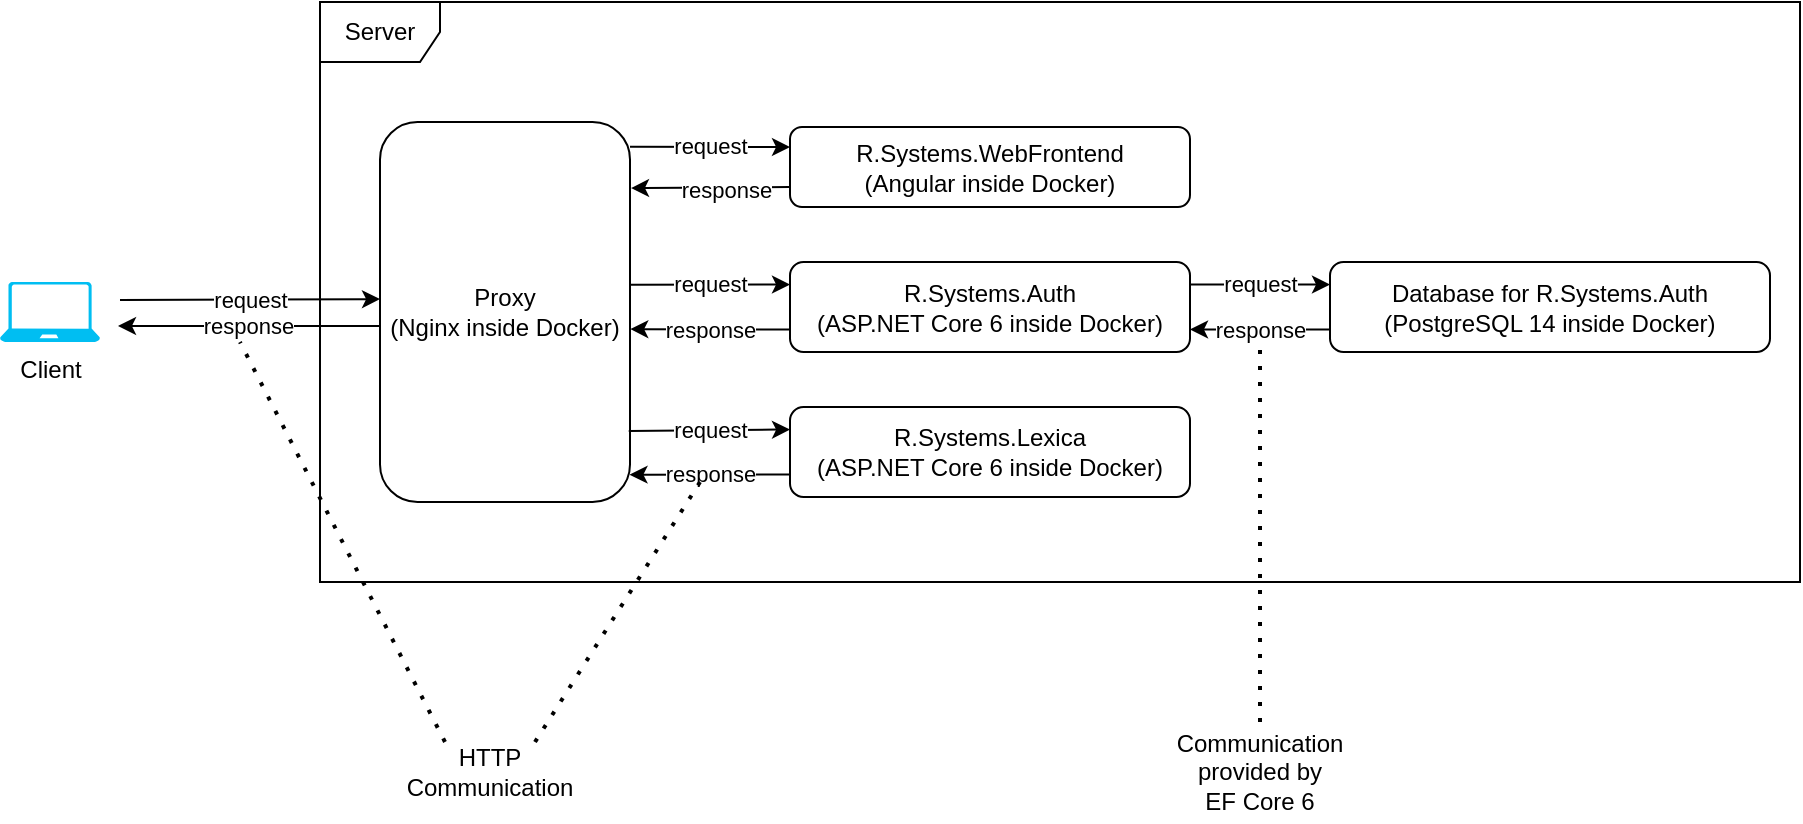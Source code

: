 <mxfile version="16.1.2" type="device"><diagram id="dYxmXPv3qi8sHBiH1Rst" name="Page-1"><mxGraphModel dx="1422" dy="875" grid="1" gridSize="10" guides="1" tooltips="1" connect="1" arrows="1" fold="1" page="1" pageScale="1" pageWidth="850" pageHeight="1100" math="0" shadow="0"><root><mxCell id="0"/><mxCell id="1" parent="0"/><mxCell id="Xf0MqmVGn4MFElthIrOw-2" value="Client" style="verticalLabelPosition=bottom;html=1;verticalAlign=top;align=center;strokeColor=none;fillColor=#00BEF2;shape=mxgraph.azure.laptop;pointerEvents=1;" vertex="1" parent="1"><mxGeometry x="40" y="150" width="50" height="30" as="geometry"/></mxCell><mxCell id="Xf0MqmVGn4MFElthIrOw-4" value="Server" style="shape=umlFrame;whiteSpace=wrap;html=1;" vertex="1" parent="1"><mxGeometry x="200" y="10" width="740" height="290" as="geometry"/></mxCell><mxCell id="Xf0MqmVGn4MFElthIrOw-5" value="Proxy&lt;br&gt;(Nginx inside Docker)" style="rounded=1;whiteSpace=wrap;html=1;" vertex="1" parent="1"><mxGeometry x="230" y="70" width="125" height="190" as="geometry"/></mxCell><mxCell id="Xf0MqmVGn4MFElthIrOw-6" value="R.Systems.WebFrontend&lt;br&gt;(Angular inside Docker)" style="rounded=1;whiteSpace=wrap;html=1;" vertex="1" parent="1"><mxGeometry x="435" y="72.5" width="200" height="40" as="geometry"/></mxCell><mxCell id="Xf0MqmVGn4MFElthIrOw-7" value="R.Systems.Auth&lt;br&gt;(ASP.NET Core 6 inside Docker)" style="rounded=1;whiteSpace=wrap;html=1;" vertex="1" parent="1"><mxGeometry x="435" y="140" width="200" height="45" as="geometry"/></mxCell><mxCell id="Xf0MqmVGn4MFElthIrOw-8" value="R.Systems.Lexica&lt;br&gt;(ASP.NET Core 6 inside Docker)" style="rounded=1;whiteSpace=wrap;html=1;" vertex="1" parent="1"><mxGeometry x="435" y="212.5" width="200" height="45" as="geometry"/></mxCell><mxCell id="Xf0MqmVGn4MFElthIrOw-9" value="Database for R.Systems.Auth&lt;br&gt;(PostgreSQL 14 inside Docker)" style="rounded=1;whiteSpace=wrap;html=1;" vertex="1" parent="1"><mxGeometry x="705" y="140" width="220" height="45" as="geometry"/></mxCell><mxCell id="Xf0MqmVGn4MFElthIrOw-12" value="request" style="endArrow=classic;html=1;rounded=0;entryX=0;entryY=0.466;entryDx=0;entryDy=0;entryPerimeter=0;" edge="1" parent="1" target="Xf0MqmVGn4MFElthIrOw-5"><mxGeometry width="50" height="50" relative="1" as="geometry"><mxPoint x="100" y="159" as="sourcePoint"/><mxPoint x="160" y="50" as="targetPoint"/></mxGeometry></mxCell><mxCell id="Xf0MqmVGn4MFElthIrOw-14" value="response" style="endArrow=classic;html=1;rounded=0;exitX=-0.002;exitY=0.537;exitDx=0;exitDy=0;exitPerimeter=0;" edge="1" parent="1" source="Xf0MqmVGn4MFElthIrOw-5"><mxGeometry width="50" height="50" relative="1" as="geometry"><mxPoint x="220" y="172" as="sourcePoint"/><mxPoint x="99" y="172" as="targetPoint"/></mxGeometry></mxCell><mxCell id="Xf0MqmVGn4MFElthIrOw-15" value="request" style="endArrow=classic;html=1;rounded=0;entryX=0;entryY=0.25;entryDx=0;entryDy=0;exitX=1;exitY=0.065;exitDx=0;exitDy=0;exitPerimeter=0;" edge="1" parent="1" source="Xf0MqmVGn4MFElthIrOw-5" target="Xf0MqmVGn4MFElthIrOw-6"><mxGeometry width="50" height="50" relative="1" as="geometry"><mxPoint x="110" y="169.0" as="sourcePoint"/><mxPoint x="245" y="168.54" as="targetPoint"/></mxGeometry></mxCell><mxCell id="Xf0MqmVGn4MFElthIrOw-16" value="request" style="endArrow=classic;html=1;rounded=0;entryX=0;entryY=0.25;entryDx=0;entryDy=0;exitX=1.003;exitY=0.428;exitDx=0;exitDy=0;exitPerimeter=0;" edge="1" parent="1" source="Xf0MqmVGn4MFElthIrOw-5" target="Xf0MqmVGn4MFElthIrOw-7"><mxGeometry width="50" height="50" relative="1" as="geometry"><mxPoint x="360" y="151" as="sourcePoint"/><mxPoint x="445" y="92.5" as="targetPoint"/></mxGeometry></mxCell><mxCell id="Xf0MqmVGn4MFElthIrOw-20" value="response" style="endArrow=classic;html=1;rounded=0;entryX=1.001;entryY=0.545;entryDx=0;entryDy=0;exitX=0;exitY=0.75;exitDx=0;exitDy=0;entryPerimeter=0;" edge="1" parent="1" source="Xf0MqmVGn4MFElthIrOw-7" target="Xf0MqmVGn4MFElthIrOw-5"><mxGeometry width="50" height="50" relative="1" as="geometry"><mxPoint x="380" y="230" as="sourcePoint"/><mxPoint x="430" y="180" as="targetPoint"/></mxGeometry></mxCell><mxCell id="Xf0MqmVGn4MFElthIrOw-18" value="" style="endArrow=classic;html=1;rounded=0;exitX=0;exitY=0.75;exitDx=0;exitDy=0;entryX=1.004;entryY=0.174;entryDx=0;entryDy=0;entryPerimeter=0;" edge="1" parent="1" source="Xf0MqmVGn4MFElthIrOw-6" target="Xf0MqmVGn4MFElthIrOw-5"><mxGeometry width="50" height="50" relative="1" as="geometry"><mxPoint x="390" y="170" as="sourcePoint"/><mxPoint x="440" y="120" as="targetPoint"/></mxGeometry></mxCell><mxCell id="Xf0MqmVGn4MFElthIrOw-19" value="response" style="edgeLabel;html=1;align=center;verticalAlign=middle;resizable=0;points=[];" vertex="1" connectable="0" parent="Xf0MqmVGn4MFElthIrOw-18"><mxGeometry x="-0.193" y="1" relative="1" as="geometry"><mxPoint as="offset"/></mxGeometry></mxCell><mxCell id="Xf0MqmVGn4MFElthIrOw-22" value="request" style="endArrow=classic;html=1;rounded=0;exitX=0.995;exitY=0.813;exitDx=0;exitDy=0;exitPerimeter=0;entryX=0;entryY=0.25;entryDx=0;entryDy=0;" edge="1" parent="1" source="Xf0MqmVGn4MFElthIrOw-5" target="Xf0MqmVGn4MFElthIrOw-8"><mxGeometry width="50" height="50" relative="1" as="geometry"><mxPoint x="380" y="260" as="sourcePoint"/><mxPoint x="430" y="210" as="targetPoint"/></mxGeometry></mxCell><mxCell id="Xf0MqmVGn4MFElthIrOw-24" value="response" style="endArrow=classic;html=1;rounded=0;exitX=0;exitY=0.75;exitDx=0;exitDy=0;entryX=0.998;entryY=0.928;entryDx=0;entryDy=0;entryPerimeter=0;" edge="1" parent="1" source="Xf0MqmVGn4MFElthIrOw-8" target="Xf0MqmVGn4MFElthIrOw-5"><mxGeometry width="50" height="50" relative="1" as="geometry"><mxPoint x="350" y="320" as="sourcePoint"/><mxPoint x="400" y="270" as="targetPoint"/></mxGeometry></mxCell><mxCell id="Xf0MqmVGn4MFElthIrOw-25" value="request" style="endArrow=classic;html=1;rounded=0;exitX=1;exitY=0.25;exitDx=0;exitDy=0;entryX=0;entryY=0.25;entryDx=0;entryDy=0;" edge="1" parent="1" source="Xf0MqmVGn4MFElthIrOw-7" target="Xf0MqmVGn4MFElthIrOw-9"><mxGeometry width="50" height="50" relative="1" as="geometry"><mxPoint x="660" y="160" as="sourcePoint"/><mxPoint x="710" y="110" as="targetPoint"/></mxGeometry></mxCell><mxCell id="Xf0MqmVGn4MFElthIrOw-26" value="response" style="endArrow=classic;html=1;rounded=0;exitX=0;exitY=0.75;exitDx=0;exitDy=0;entryX=1;entryY=0.75;entryDx=0;entryDy=0;" edge="1" parent="1" source="Xf0MqmVGn4MFElthIrOw-9" target="Xf0MqmVGn4MFElthIrOw-7"><mxGeometry width="50" height="50" relative="1" as="geometry"><mxPoint x="680" y="270" as="sourcePoint"/><mxPoint x="730" y="220" as="targetPoint"/></mxGeometry></mxCell><mxCell id="Xf0MqmVGn4MFElthIrOw-29" value="HTTP Communication" style="text;html=1;strokeColor=none;fillColor=none;align=center;verticalAlign=middle;whiteSpace=wrap;rounded=0;" vertex="1" parent="1"><mxGeometry x="240" y="380" width="90" height="30" as="geometry"/></mxCell><mxCell id="Xf0MqmVGn4MFElthIrOw-31" value="" style="endArrow=none;dashed=1;html=1;dashPattern=1 3;strokeWidth=2;rounded=0;exitX=0.25;exitY=0;exitDx=0;exitDy=0;" edge="1" parent="1" source="Xf0MqmVGn4MFElthIrOw-29"><mxGeometry width="50" height="50" relative="1" as="geometry"><mxPoint x="110" y="290" as="sourcePoint"/><mxPoint x="160" y="180" as="targetPoint"/></mxGeometry></mxCell><mxCell id="Xf0MqmVGn4MFElthIrOw-32" value="" style="endArrow=none;dashed=1;html=1;dashPattern=1 3;strokeWidth=2;rounded=0;exitX=0.75;exitY=0;exitDx=0;exitDy=0;" edge="1" parent="1" source="Xf0MqmVGn4MFElthIrOw-29"><mxGeometry width="50" height="50" relative="1" as="geometry"><mxPoint x="400" y="370" as="sourcePoint"/><mxPoint x="390" y="250" as="targetPoint"/></mxGeometry></mxCell><mxCell id="Xf0MqmVGn4MFElthIrOw-33" value="Communication provided by&lt;br&gt;EF Core 6" style="text;html=1;strokeColor=none;fillColor=none;align=center;verticalAlign=middle;whiteSpace=wrap;rounded=0;" vertex="1" parent="1"><mxGeometry x="620" y="370" width="100" height="50" as="geometry"/></mxCell><mxCell id="Xf0MqmVGn4MFElthIrOw-34" value="" style="endArrow=none;dashed=1;html=1;dashPattern=1 3;strokeWidth=2;rounded=0;exitX=0.5;exitY=0;exitDx=0;exitDy=0;" edge="1" parent="1" source="Xf0MqmVGn4MFElthIrOw-33"><mxGeometry width="50" height="50" relative="1" as="geometry"><mxPoint x="650" y="370" as="sourcePoint"/><mxPoint x="670" y="180" as="targetPoint"/></mxGeometry></mxCell></root></mxGraphModel></diagram></mxfile>